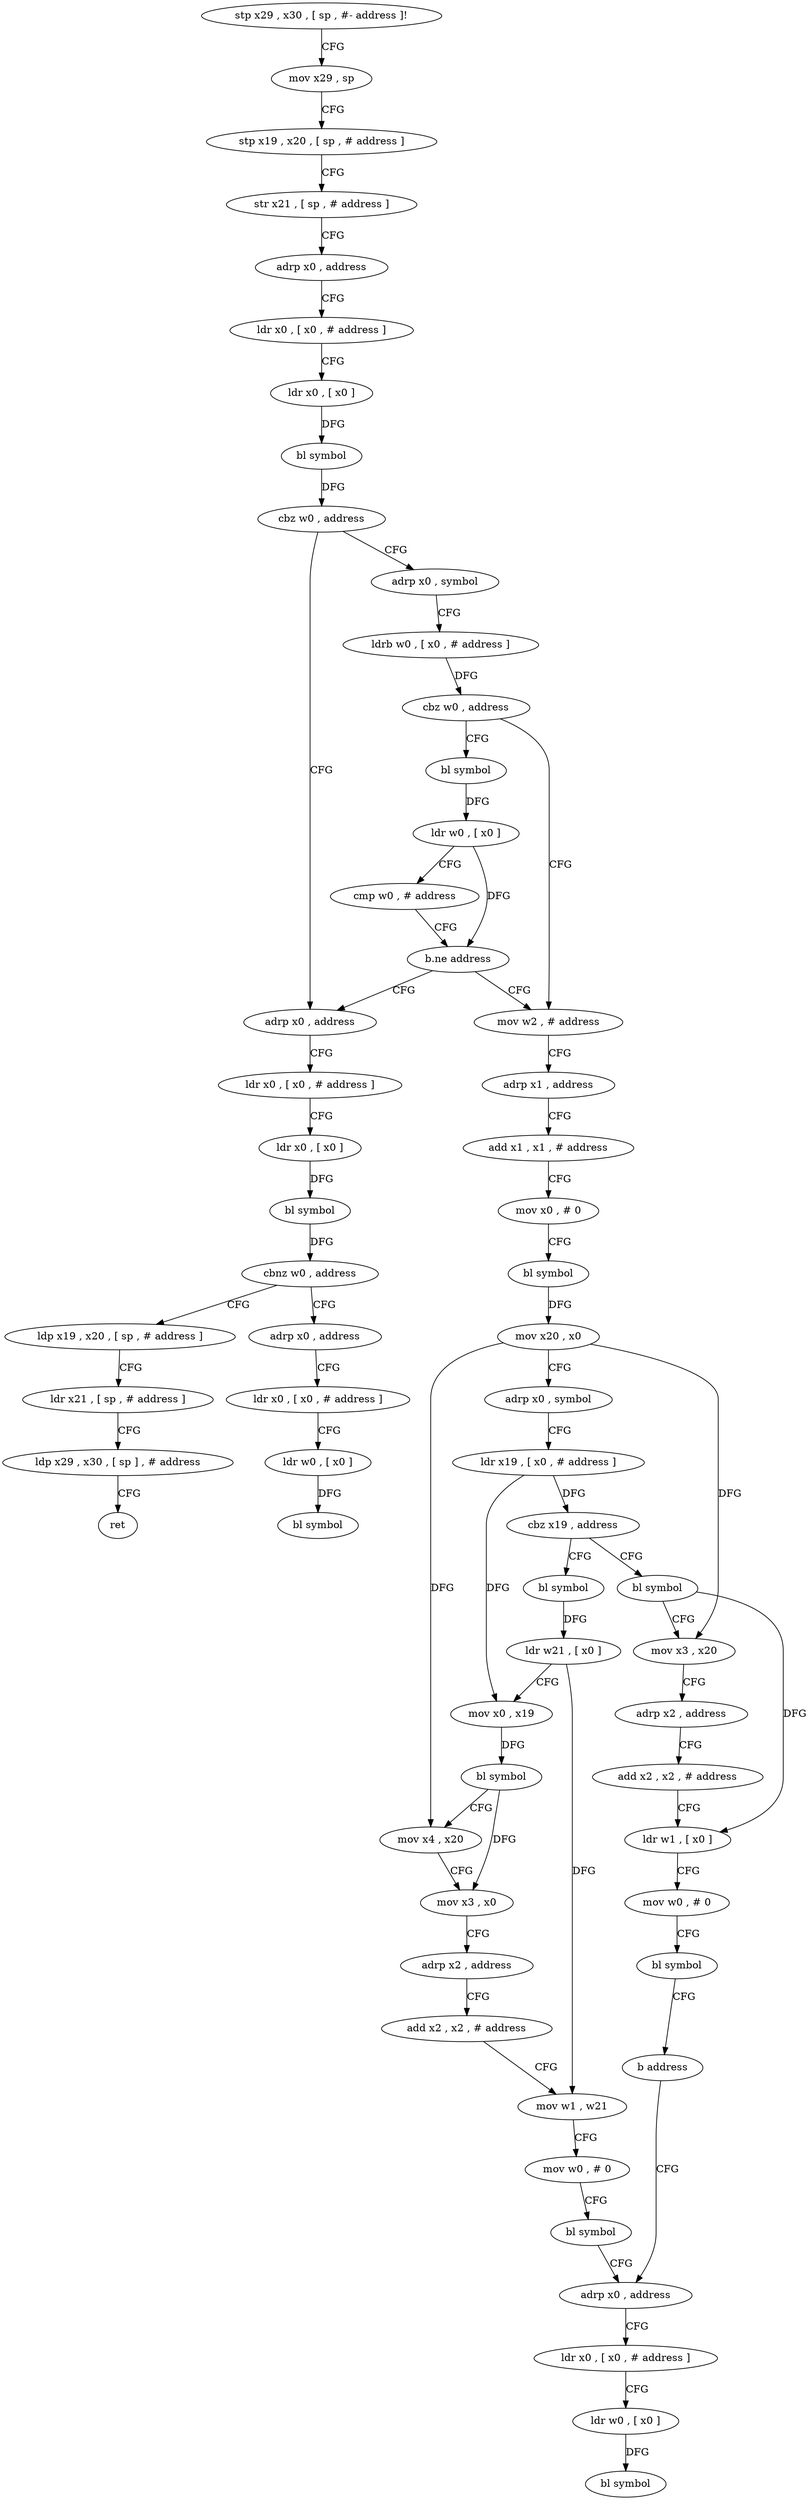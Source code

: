 digraph "func" {
"4218124" [label = "stp x29 , x30 , [ sp , #- address ]!" ]
"4218128" [label = "mov x29 , sp" ]
"4218132" [label = "stp x19 , x20 , [ sp , # address ]" ]
"4218136" [label = "str x21 , [ sp , # address ]" ]
"4218140" [label = "adrp x0 , address" ]
"4218144" [label = "ldr x0 , [ x0 , # address ]" ]
"4218148" [label = "ldr x0 , [ x0 ]" ]
"4218152" [label = "bl symbol" ]
"4218156" [label = "cbz w0 , address" ]
"4218188" [label = "adrp x0 , address" ]
"4218160" [label = "adrp x0 , symbol" ]
"4218192" [label = "ldr x0 , [ x0 , # address ]" ]
"4218196" [label = "ldr x0 , [ x0 ]" ]
"4218200" [label = "bl symbol" ]
"4218204" [label = "cbnz w0 , address" ]
"4218352" [label = "adrp x0 , address" ]
"4218208" [label = "ldp x19 , x20 , [ sp , # address ]" ]
"4218164" [label = "ldrb w0 , [ x0 , # address ]" ]
"4218168" [label = "cbz w0 , address" ]
"4218224" [label = "mov w2 , # address" ]
"4218172" [label = "bl symbol" ]
"4218356" [label = "ldr x0 , [ x0 , # address ]" ]
"4218360" [label = "ldr w0 , [ x0 ]" ]
"4218364" [label = "bl symbol" ]
"4218212" [label = "ldr x21 , [ sp , # address ]" ]
"4218216" [label = "ldp x29 , x30 , [ sp ] , # address" ]
"4218220" [label = "ret" ]
"4218228" [label = "adrp x1 , address" ]
"4218232" [label = "add x1 , x1 , # address" ]
"4218236" [label = "mov x0 , # 0" ]
"4218240" [label = "bl symbol" ]
"4218244" [label = "mov x20 , x0" ]
"4218248" [label = "adrp x0 , symbol" ]
"4218252" [label = "ldr x19 , [ x0 , # address ]" ]
"4218256" [label = "cbz x19 , address" ]
"4218320" [label = "bl symbol" ]
"4218260" [label = "bl symbol" ]
"4218176" [label = "ldr w0 , [ x0 ]" ]
"4218180" [label = "cmp w0 , # address" ]
"4218184" [label = "b.ne address" ]
"4218324" [label = "mov x3 , x20" ]
"4218328" [label = "adrp x2 , address" ]
"4218332" [label = "add x2 , x2 , # address" ]
"4218336" [label = "ldr w1 , [ x0 ]" ]
"4218340" [label = "mov w0 , # 0" ]
"4218344" [label = "bl symbol" ]
"4218348" [label = "b address" ]
"4218304" [label = "adrp x0 , address" ]
"4218264" [label = "ldr w21 , [ x0 ]" ]
"4218268" [label = "mov x0 , x19" ]
"4218272" [label = "bl symbol" ]
"4218276" [label = "mov x4 , x20" ]
"4218280" [label = "mov x3 , x0" ]
"4218284" [label = "adrp x2 , address" ]
"4218288" [label = "add x2 , x2 , # address" ]
"4218292" [label = "mov w1 , w21" ]
"4218296" [label = "mov w0 , # 0" ]
"4218300" [label = "bl symbol" ]
"4218308" [label = "ldr x0 , [ x0 , # address ]" ]
"4218312" [label = "ldr w0 , [ x0 ]" ]
"4218316" [label = "bl symbol" ]
"4218124" -> "4218128" [ label = "CFG" ]
"4218128" -> "4218132" [ label = "CFG" ]
"4218132" -> "4218136" [ label = "CFG" ]
"4218136" -> "4218140" [ label = "CFG" ]
"4218140" -> "4218144" [ label = "CFG" ]
"4218144" -> "4218148" [ label = "CFG" ]
"4218148" -> "4218152" [ label = "DFG" ]
"4218152" -> "4218156" [ label = "DFG" ]
"4218156" -> "4218188" [ label = "CFG" ]
"4218156" -> "4218160" [ label = "CFG" ]
"4218188" -> "4218192" [ label = "CFG" ]
"4218160" -> "4218164" [ label = "CFG" ]
"4218192" -> "4218196" [ label = "CFG" ]
"4218196" -> "4218200" [ label = "DFG" ]
"4218200" -> "4218204" [ label = "DFG" ]
"4218204" -> "4218352" [ label = "CFG" ]
"4218204" -> "4218208" [ label = "CFG" ]
"4218352" -> "4218356" [ label = "CFG" ]
"4218208" -> "4218212" [ label = "CFG" ]
"4218164" -> "4218168" [ label = "DFG" ]
"4218168" -> "4218224" [ label = "CFG" ]
"4218168" -> "4218172" [ label = "CFG" ]
"4218224" -> "4218228" [ label = "CFG" ]
"4218172" -> "4218176" [ label = "DFG" ]
"4218356" -> "4218360" [ label = "CFG" ]
"4218360" -> "4218364" [ label = "DFG" ]
"4218212" -> "4218216" [ label = "CFG" ]
"4218216" -> "4218220" [ label = "CFG" ]
"4218228" -> "4218232" [ label = "CFG" ]
"4218232" -> "4218236" [ label = "CFG" ]
"4218236" -> "4218240" [ label = "CFG" ]
"4218240" -> "4218244" [ label = "DFG" ]
"4218244" -> "4218248" [ label = "CFG" ]
"4218244" -> "4218324" [ label = "DFG" ]
"4218244" -> "4218276" [ label = "DFG" ]
"4218248" -> "4218252" [ label = "CFG" ]
"4218252" -> "4218256" [ label = "DFG" ]
"4218252" -> "4218268" [ label = "DFG" ]
"4218256" -> "4218320" [ label = "CFG" ]
"4218256" -> "4218260" [ label = "CFG" ]
"4218320" -> "4218324" [ label = "CFG" ]
"4218320" -> "4218336" [ label = "DFG" ]
"4218260" -> "4218264" [ label = "DFG" ]
"4218176" -> "4218180" [ label = "CFG" ]
"4218176" -> "4218184" [ label = "DFG" ]
"4218180" -> "4218184" [ label = "CFG" ]
"4218184" -> "4218224" [ label = "CFG" ]
"4218184" -> "4218188" [ label = "CFG" ]
"4218324" -> "4218328" [ label = "CFG" ]
"4218328" -> "4218332" [ label = "CFG" ]
"4218332" -> "4218336" [ label = "CFG" ]
"4218336" -> "4218340" [ label = "CFG" ]
"4218340" -> "4218344" [ label = "CFG" ]
"4218344" -> "4218348" [ label = "CFG" ]
"4218348" -> "4218304" [ label = "CFG" ]
"4218304" -> "4218308" [ label = "CFG" ]
"4218264" -> "4218268" [ label = "CFG" ]
"4218264" -> "4218292" [ label = "DFG" ]
"4218268" -> "4218272" [ label = "DFG" ]
"4218272" -> "4218276" [ label = "CFG" ]
"4218272" -> "4218280" [ label = "DFG" ]
"4218276" -> "4218280" [ label = "CFG" ]
"4218280" -> "4218284" [ label = "CFG" ]
"4218284" -> "4218288" [ label = "CFG" ]
"4218288" -> "4218292" [ label = "CFG" ]
"4218292" -> "4218296" [ label = "CFG" ]
"4218296" -> "4218300" [ label = "CFG" ]
"4218300" -> "4218304" [ label = "CFG" ]
"4218308" -> "4218312" [ label = "CFG" ]
"4218312" -> "4218316" [ label = "DFG" ]
}

